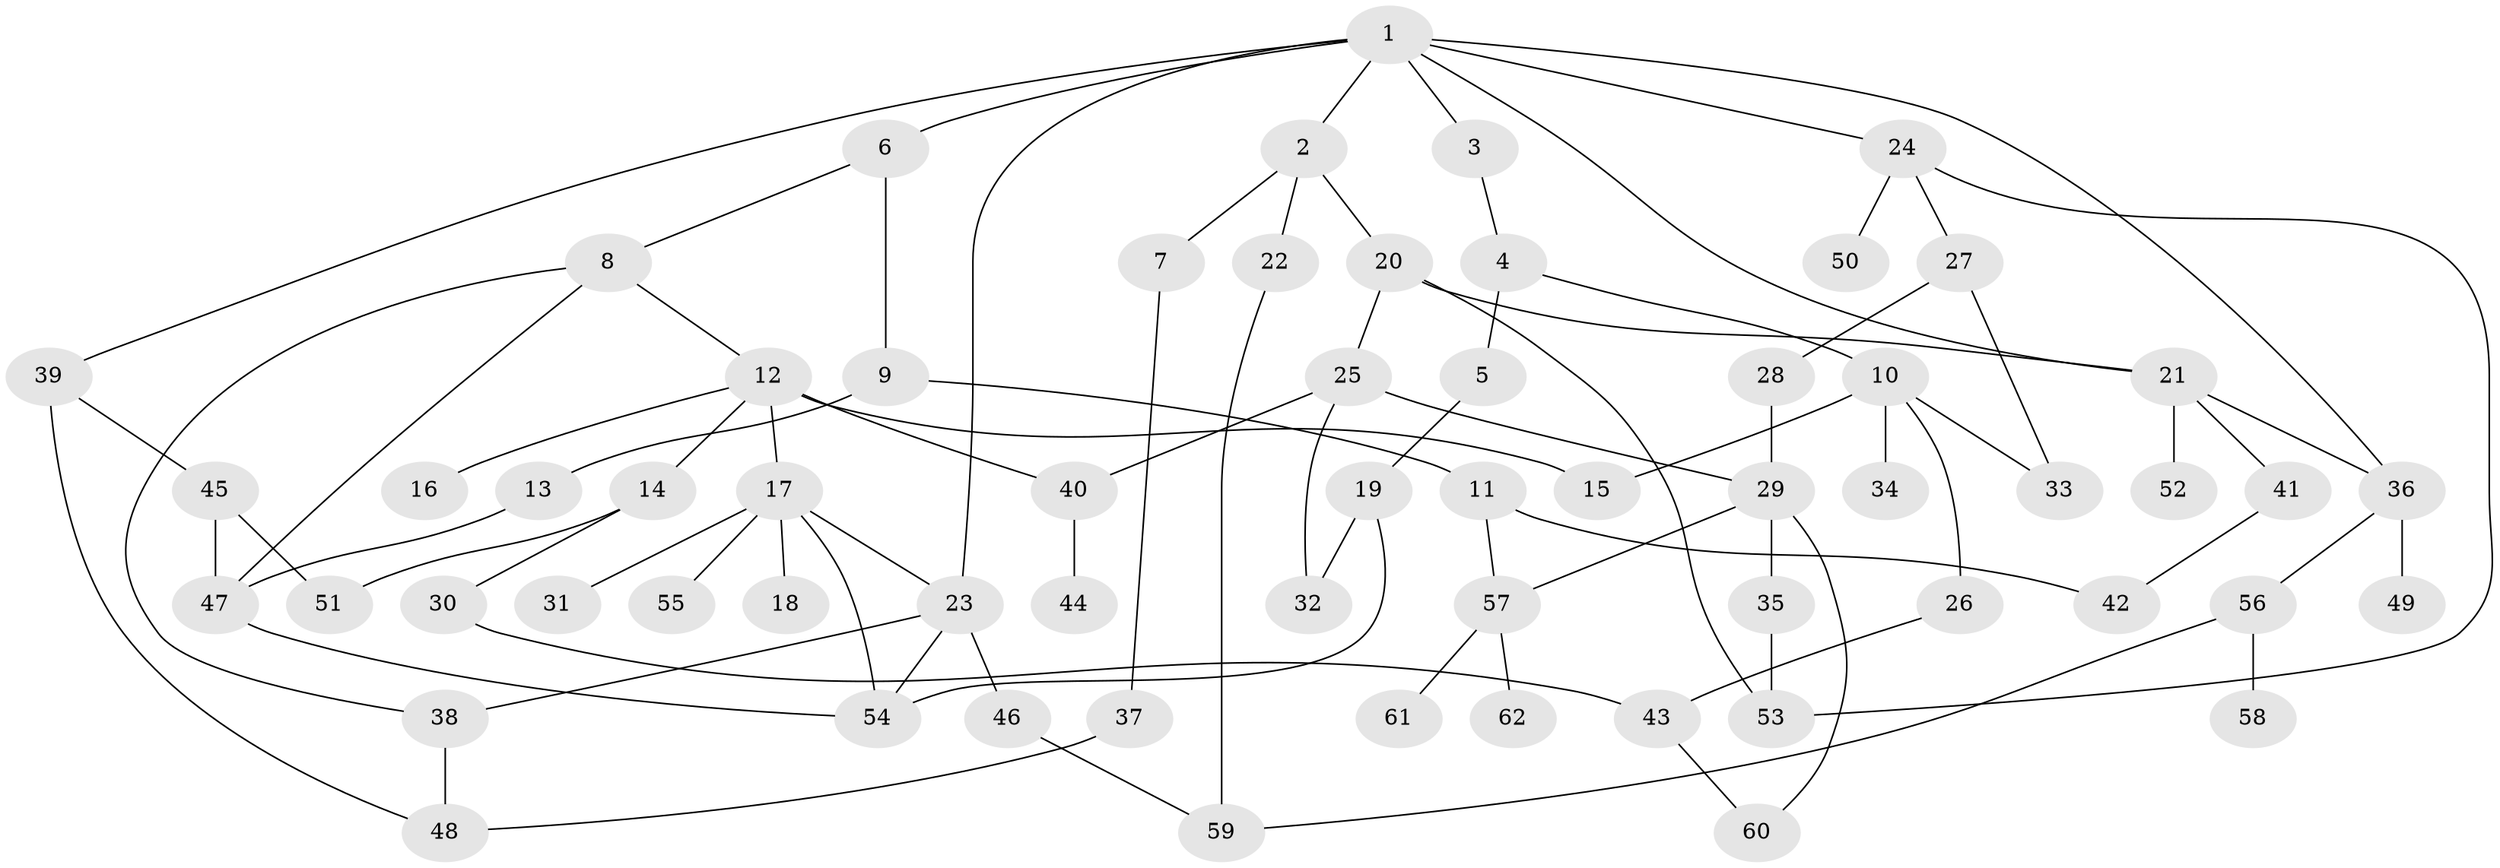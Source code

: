 // Generated by graph-tools (version 1.1) at 2025/49/03/09/25 03:49:26]
// undirected, 62 vertices, 86 edges
graph export_dot {
graph [start="1"]
  node [color=gray90,style=filled];
  1;
  2;
  3;
  4;
  5;
  6;
  7;
  8;
  9;
  10;
  11;
  12;
  13;
  14;
  15;
  16;
  17;
  18;
  19;
  20;
  21;
  22;
  23;
  24;
  25;
  26;
  27;
  28;
  29;
  30;
  31;
  32;
  33;
  34;
  35;
  36;
  37;
  38;
  39;
  40;
  41;
  42;
  43;
  44;
  45;
  46;
  47;
  48;
  49;
  50;
  51;
  52;
  53;
  54;
  55;
  56;
  57;
  58;
  59;
  60;
  61;
  62;
  1 -- 2;
  1 -- 3;
  1 -- 6;
  1 -- 21;
  1 -- 24;
  1 -- 36;
  1 -- 39;
  1 -- 23;
  2 -- 7;
  2 -- 20;
  2 -- 22;
  3 -- 4;
  4 -- 5;
  4 -- 10;
  5 -- 19;
  6 -- 8;
  6 -- 9;
  7 -- 37;
  8 -- 12;
  8 -- 38;
  8 -- 47;
  9 -- 11;
  9 -- 13;
  10 -- 26;
  10 -- 34;
  10 -- 15;
  10 -- 33;
  11 -- 57;
  11 -- 42;
  12 -- 14;
  12 -- 15;
  12 -- 16;
  12 -- 17;
  12 -- 40;
  13 -- 47;
  14 -- 30;
  14 -- 51;
  17 -- 18;
  17 -- 23;
  17 -- 31;
  17 -- 55;
  17 -- 54;
  19 -- 54;
  19 -- 32;
  20 -- 25;
  20 -- 53;
  20 -- 21;
  21 -- 41;
  21 -- 52;
  21 -- 36;
  22 -- 59;
  23 -- 38;
  23 -- 46;
  23 -- 54;
  24 -- 27;
  24 -- 50;
  24 -- 53;
  25 -- 32;
  25 -- 40;
  25 -- 29;
  26 -- 43;
  27 -- 28;
  27 -- 33;
  28 -- 29;
  29 -- 35;
  29 -- 57;
  29 -- 60;
  30 -- 43;
  35 -- 53;
  36 -- 49;
  36 -- 56;
  37 -- 48;
  38 -- 48;
  39 -- 45;
  39 -- 48;
  40 -- 44;
  41 -- 42;
  43 -- 60;
  45 -- 51;
  45 -- 47;
  46 -- 59;
  47 -- 54;
  56 -- 58;
  56 -- 59;
  57 -- 61;
  57 -- 62;
}

